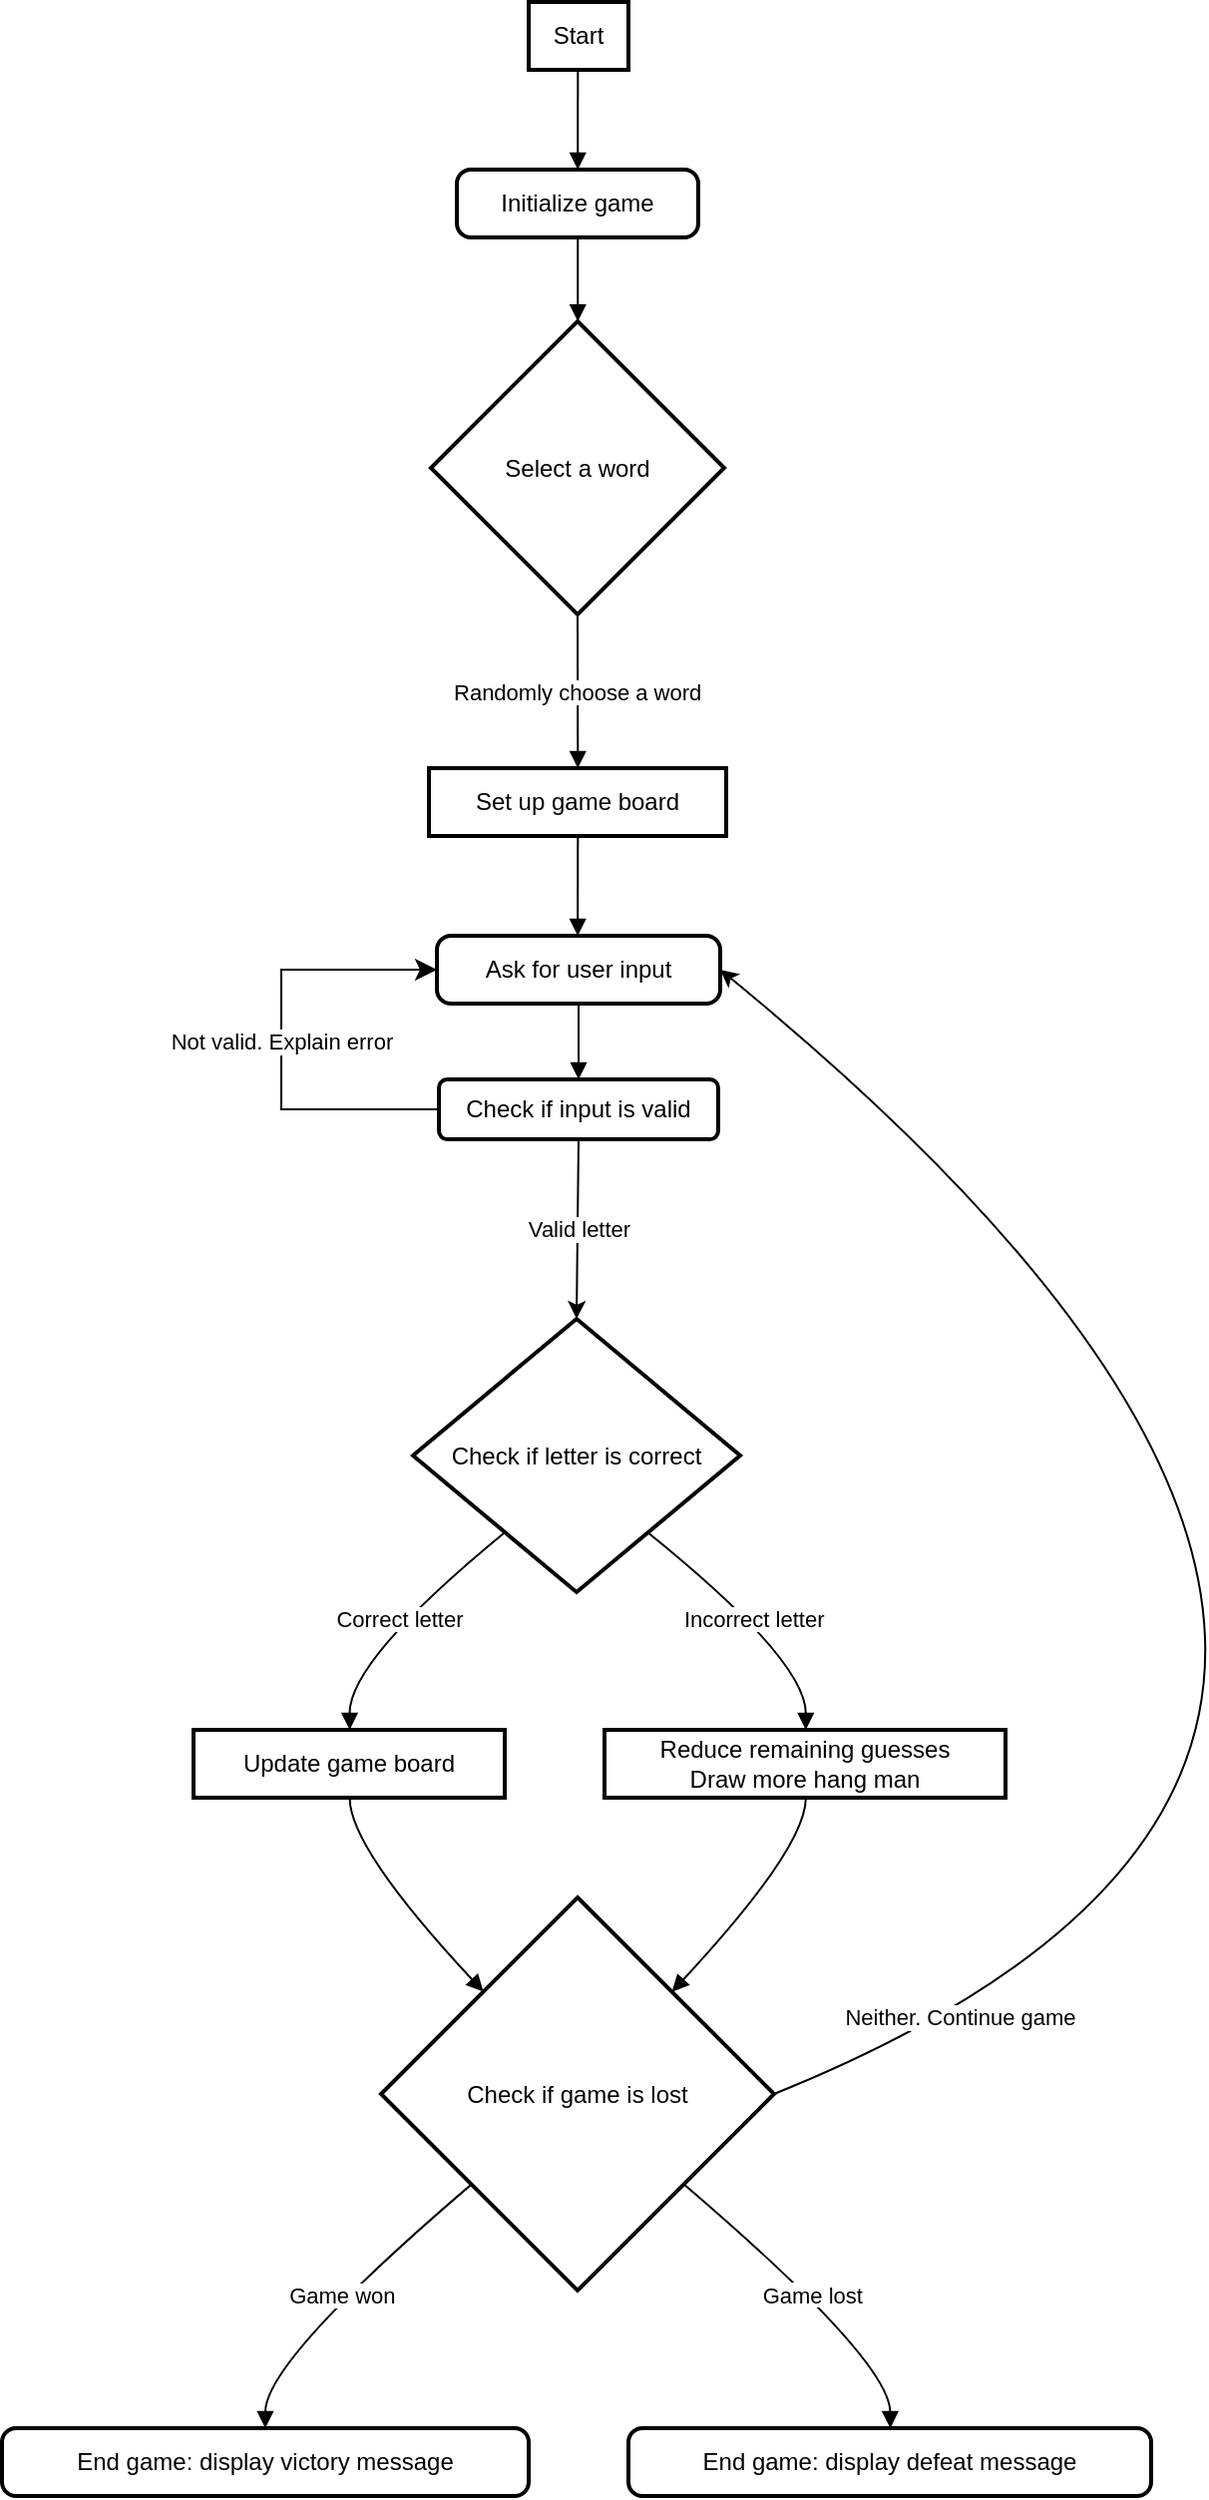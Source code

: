 <mxfile version="21.1.4" type="github">
  <diagram name="Page-1" id="rxd6fCZebPZnr8xoSVUx">
    <mxGraphModel dx="2924" dy="2214" grid="1" gridSize="10" guides="1" tooltips="1" connect="1" arrows="1" fold="1" page="1" pageScale="1" pageWidth="850" pageHeight="1100" math="0" shadow="0">
      <root>
        <mxCell id="0" />
        <mxCell id="1" parent="0" />
        <mxCell id="2" value="Start" style="whiteSpace=wrap;strokeWidth=2;" parent="1" vertex="1">
          <mxGeometry x="264" width="50" height="34" as="geometry" />
        </mxCell>
        <mxCell id="3" value="Initialize game" style="rounded=1;absoluteArcSize=1;arcSize=14;whiteSpace=wrap;strokeWidth=2;" parent="1" vertex="1">
          <mxGeometry x="228" y="84" width="121" height="34" as="geometry" />
        </mxCell>
        <mxCell id="4" value="Select a word" style="rhombus;strokeWidth=2;whiteSpace=wrap;" parent="1" vertex="1">
          <mxGeometry x="215" y="160" width="147" height="147" as="geometry" />
        </mxCell>
        <mxCell id="5" value="Set up game board" style="whiteSpace=wrap;strokeWidth=2;" parent="1" vertex="1">
          <mxGeometry x="214" y="384" width="149" height="34" as="geometry" />
        </mxCell>
        <mxCell id="6" value="Ask for user input" style="rounded=1;absoluteArcSize=1;arcSize=14;whiteSpace=wrap;strokeWidth=2;" parent="1" vertex="1">
          <mxGeometry x="218" y="468" width="142" height="34" as="geometry" />
        </mxCell>
        <mxCell id="7" value="Check if letter is correct" style="rhombus;strokeWidth=2;whiteSpace=wrap;" parent="1" vertex="1">
          <mxGeometry x="206" y="660" width="164" height="137" as="geometry" />
        </mxCell>
        <mxCell id="8" value="Update game board" style="whiteSpace=wrap;strokeWidth=2;" parent="1" vertex="1">
          <mxGeometry x="96" y="866" width="156" height="34" as="geometry" />
        </mxCell>
        <mxCell id="9" value="Reduce remaining guesses&#xa;Draw more hang man" style="whiteSpace=wrap;strokeWidth=2;" parent="1" vertex="1">
          <mxGeometry x="302" y="866" width="201" height="34" as="geometry" />
        </mxCell>
        <mxCell id="10" value="Check if game is lost" style="rhombus;strokeWidth=2;whiteSpace=wrap;" parent="1" vertex="1">
          <mxGeometry x="190" y="950" width="197" height="197" as="geometry" />
        </mxCell>
        <mxCell id="11" value="End game: display victory message" style="rounded=1;absoluteArcSize=1;arcSize=14;whiteSpace=wrap;strokeWidth=2;" parent="1" vertex="1">
          <mxGeometry y="1216" width="264" height="34" as="geometry" />
        </mxCell>
        <mxCell id="12" value="End game: display defeat message" style="rounded=1;absoluteArcSize=1;arcSize=14;whiteSpace=wrap;strokeWidth=2;" parent="1" vertex="1">
          <mxGeometry x="314" y="1216" width="262" height="34" as="geometry" />
        </mxCell>
        <mxCell id="13" value="" style="curved=1;startArrow=none;endArrow=block;exitX=0.493;exitY=1;entryX=0.501;entryY=0;" parent="1" source="2" target="3" edge="1">
          <mxGeometry relative="1" as="geometry">
            <Array as="points" />
          </mxGeometry>
        </mxCell>
        <mxCell id="14" value="" style="curved=1;startArrow=none;endArrow=block;exitX=0.501;exitY=1;entryX=0.501;entryY=0;" parent="1" source="3" target="4" edge="1">
          <mxGeometry relative="1" as="geometry">
            <Array as="points" />
          </mxGeometry>
        </mxCell>
        <mxCell id="15" value="Randomly choose a word" style="curved=1;startArrow=none;endArrow=block;entryX=0.501;entryY=-0.006;exitX=0.5;exitY=1;exitDx=0;exitDy=0;" parent="1" source="4" target="5" edge="1">
          <mxGeometry relative="1" as="geometry">
            <Array as="points" />
            <mxPoint x="380" y="330" as="sourcePoint" />
          </mxGeometry>
        </mxCell>
        <mxCell id="16" value="" style="curved=1;startArrow=none;endArrow=block;exitX=0.501;exitY=0.994;entryX=0.497;entryY=-0.006;" parent="1" source="5" target="6" edge="1">
          <mxGeometry relative="1" as="geometry">
            <Array as="points" />
          </mxGeometry>
        </mxCell>
        <mxCell id="18" value="Correct letter" style="curved=1;startArrow=none;endArrow=block;exitX=0.111;exitY=0.999;entryX=0.502;entryY=-0.01;" parent="1" source="7" target="8" edge="1">
          <mxGeometry relative="1" as="geometry">
            <Array as="points">
              <mxPoint x="174" y="831" />
            </Array>
          </mxGeometry>
        </mxCell>
        <mxCell id="19" value="Incorrect letter" style="curved=1;startArrow=none;endArrow=block;exitX=0.886;exitY=0.999;entryX=0.502;entryY=-0.01;" parent="1" source="7" target="9" edge="1">
          <mxGeometry relative="1" as="geometry">
            <Array as="points">
              <mxPoint x="403" y="831" />
            </Array>
          </mxGeometry>
        </mxCell>
        <mxCell id="20" value="" style="curved=1;startArrow=none;endArrow=block;exitX=0.502;exitY=0.99;entryX=0.038;entryY=-0.002;" parent="1" source="8" target="10" edge="1">
          <mxGeometry relative="1" as="geometry">
            <Array as="points">
              <mxPoint x="174" y="925" />
            </Array>
          </mxGeometry>
        </mxCell>
        <mxCell id="21" value="" style="curved=1;startArrow=none;endArrow=block;exitX=0.502;exitY=0.99;entryX=0.964;entryY=-0.002;" parent="1" source="9" target="10" edge="1">
          <mxGeometry relative="1" as="geometry">
            <Array as="points">
              <mxPoint x="403" y="925" />
            </Array>
          </mxGeometry>
        </mxCell>
        <mxCell id="22" value="Game won" style="curved=1;startArrow=none;endArrow=block;exitX=-0.0;exitY=0.926;entryX=0.5;entryY=0.002;" parent="1" source="10" target="11" edge="1">
          <mxGeometry relative="1" as="geometry">
            <Array as="points">
              <mxPoint x="132" y="1182" />
            </Array>
          </mxGeometry>
        </mxCell>
        <mxCell id="23" value="Game lost" style="curved=1;startArrow=none;endArrow=block;exitX=1.002;exitY=0.926;entryX=0.501;entryY=0.002;" parent="1" source="10" target="12" edge="1">
          <mxGeometry relative="1" as="geometry">
            <Array as="points">
              <mxPoint x="445" y="1182" />
            </Array>
          </mxGeometry>
        </mxCell>
        <mxCell id="CryjZZk_wSRWzZa61pyX-25" value="&lt;div&gt;Check if input is valid&lt;/div&gt;" style="rounded=1;whiteSpace=wrap;html=1;arcSize=14;strokeWidth=2;" vertex="1" parent="1">
          <mxGeometry x="219" y="540" width="140" height="30" as="geometry" />
        </mxCell>
        <mxCell id="CryjZZk_wSRWzZa61pyX-26" value="" style="endArrow=block;html=1;rounded=1;exitX=0.5;exitY=1;exitDx=0;exitDy=0;entryX=0.5;entryY=0;entryDx=0;entryDy=0;startArrow=none;" edge="1" parent="1" source="6" target="CryjZZk_wSRWzZa61pyX-25">
          <mxGeometry width="50" height="50" relative="1" as="geometry">
            <mxPoint x="-30" y="520" as="sourcePoint" />
            <mxPoint x="20" y="470" as="targetPoint" />
          </mxGeometry>
        </mxCell>
        <mxCell id="CryjZZk_wSRWzZa61pyX-32" value="&lt;div&gt;Not valid. Explain error&lt;/div&gt;" style="edgeStyle=elbowEdgeStyle;elbow=horizontal;endArrow=classic;html=1;curved=0;rounded=0;endSize=8;startSize=8;labelBackgroundColor=default;strokeColor=default;fontFamily=Helvetica;fontSize=11;fontColor=default;shape=connector;exitX=0;exitY=0.5;exitDx=0;exitDy=0;entryX=0;entryY=0.5;entryDx=0;entryDy=0;" edge="1" parent="1" source="CryjZZk_wSRWzZa61pyX-25" target="6">
          <mxGeometry width="50" height="50" relative="1" as="geometry">
            <mxPoint x="107" y="540" as="sourcePoint" />
            <mxPoint x="157" y="490" as="targetPoint" />
            <Array as="points">
              <mxPoint x="140" y="520" />
            </Array>
          </mxGeometry>
        </mxCell>
        <mxCell id="CryjZZk_wSRWzZa61pyX-37" value="Valid letter" style="endArrow=classic;html=1;rounded=1;labelBackgroundColor=default;strokeColor=default;fontFamily=Helvetica;fontSize=11;fontColor=default;shape=connector;curved=1;exitX=0.5;exitY=1;exitDx=0;exitDy=0;entryX=0.5;entryY=0;entryDx=0;entryDy=0;" edge="1" parent="1" source="CryjZZk_wSRWzZa61pyX-25" target="7">
          <mxGeometry width="50" height="50" relative="1" as="geometry">
            <mxPoint x="-30" y="520" as="sourcePoint" />
            <mxPoint x="20" y="470" as="targetPoint" />
          </mxGeometry>
        </mxCell>
        <mxCell id="CryjZZk_wSRWzZa61pyX-41" value="Neither. Continue game" style="endArrow=classic;html=1;rounded=1;labelBackgroundColor=default;strokeColor=default;fontFamily=Helvetica;fontSize=11;fontColor=default;shape=connector;curved=1;exitX=1;exitY=0.5;exitDx=0;exitDy=0;entryX=1;entryY=0.5;entryDx=0;entryDy=0;" edge="1" parent="1" source="10" target="6">
          <mxGeometry x="-0.815" y="1" width="50" height="50" relative="1" as="geometry">
            <mxPoint x="-30" y="850" as="sourcePoint" />
            <mxPoint x="-60" y="960" as="targetPoint" />
            <Array as="points">
              <mxPoint x="830" y="870" />
            </Array>
            <mxPoint as="offset" />
          </mxGeometry>
        </mxCell>
      </root>
    </mxGraphModel>
  </diagram>
</mxfile>
